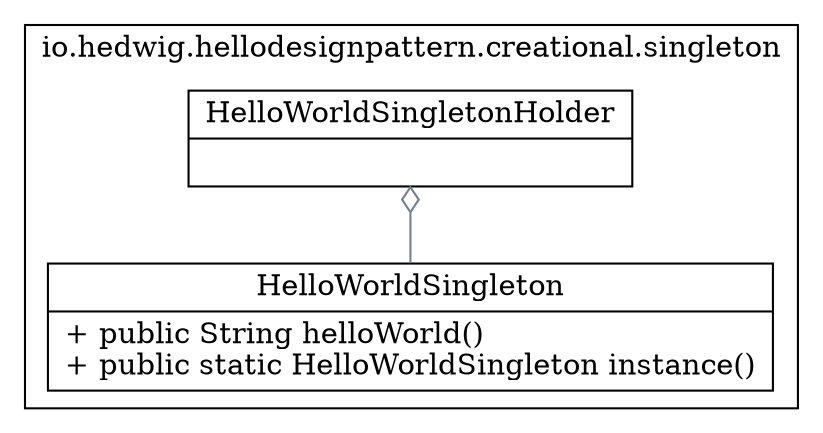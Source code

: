 digraph domain {
  edge [ fontsize = 11 ];
  node [ shape=record ];
  subgraph cluster_0 {
    label = "io.hedwig.hellodesignpattern.creational.singleton";
    HelloWorldSingleton [ label = "{HelloWorldSingleton | + public String helloWorld()\l+ public static HelloWorldSingleton instance()\l}" ] 
    HelloWorldSingletonHolder [ label = "{HelloWorldSingletonHolder | }" ] 
  }
  HelloWorldSingletonHolder -> HelloWorldSingleton [ dir=back arrowtail=odiamond color=slategray];
}